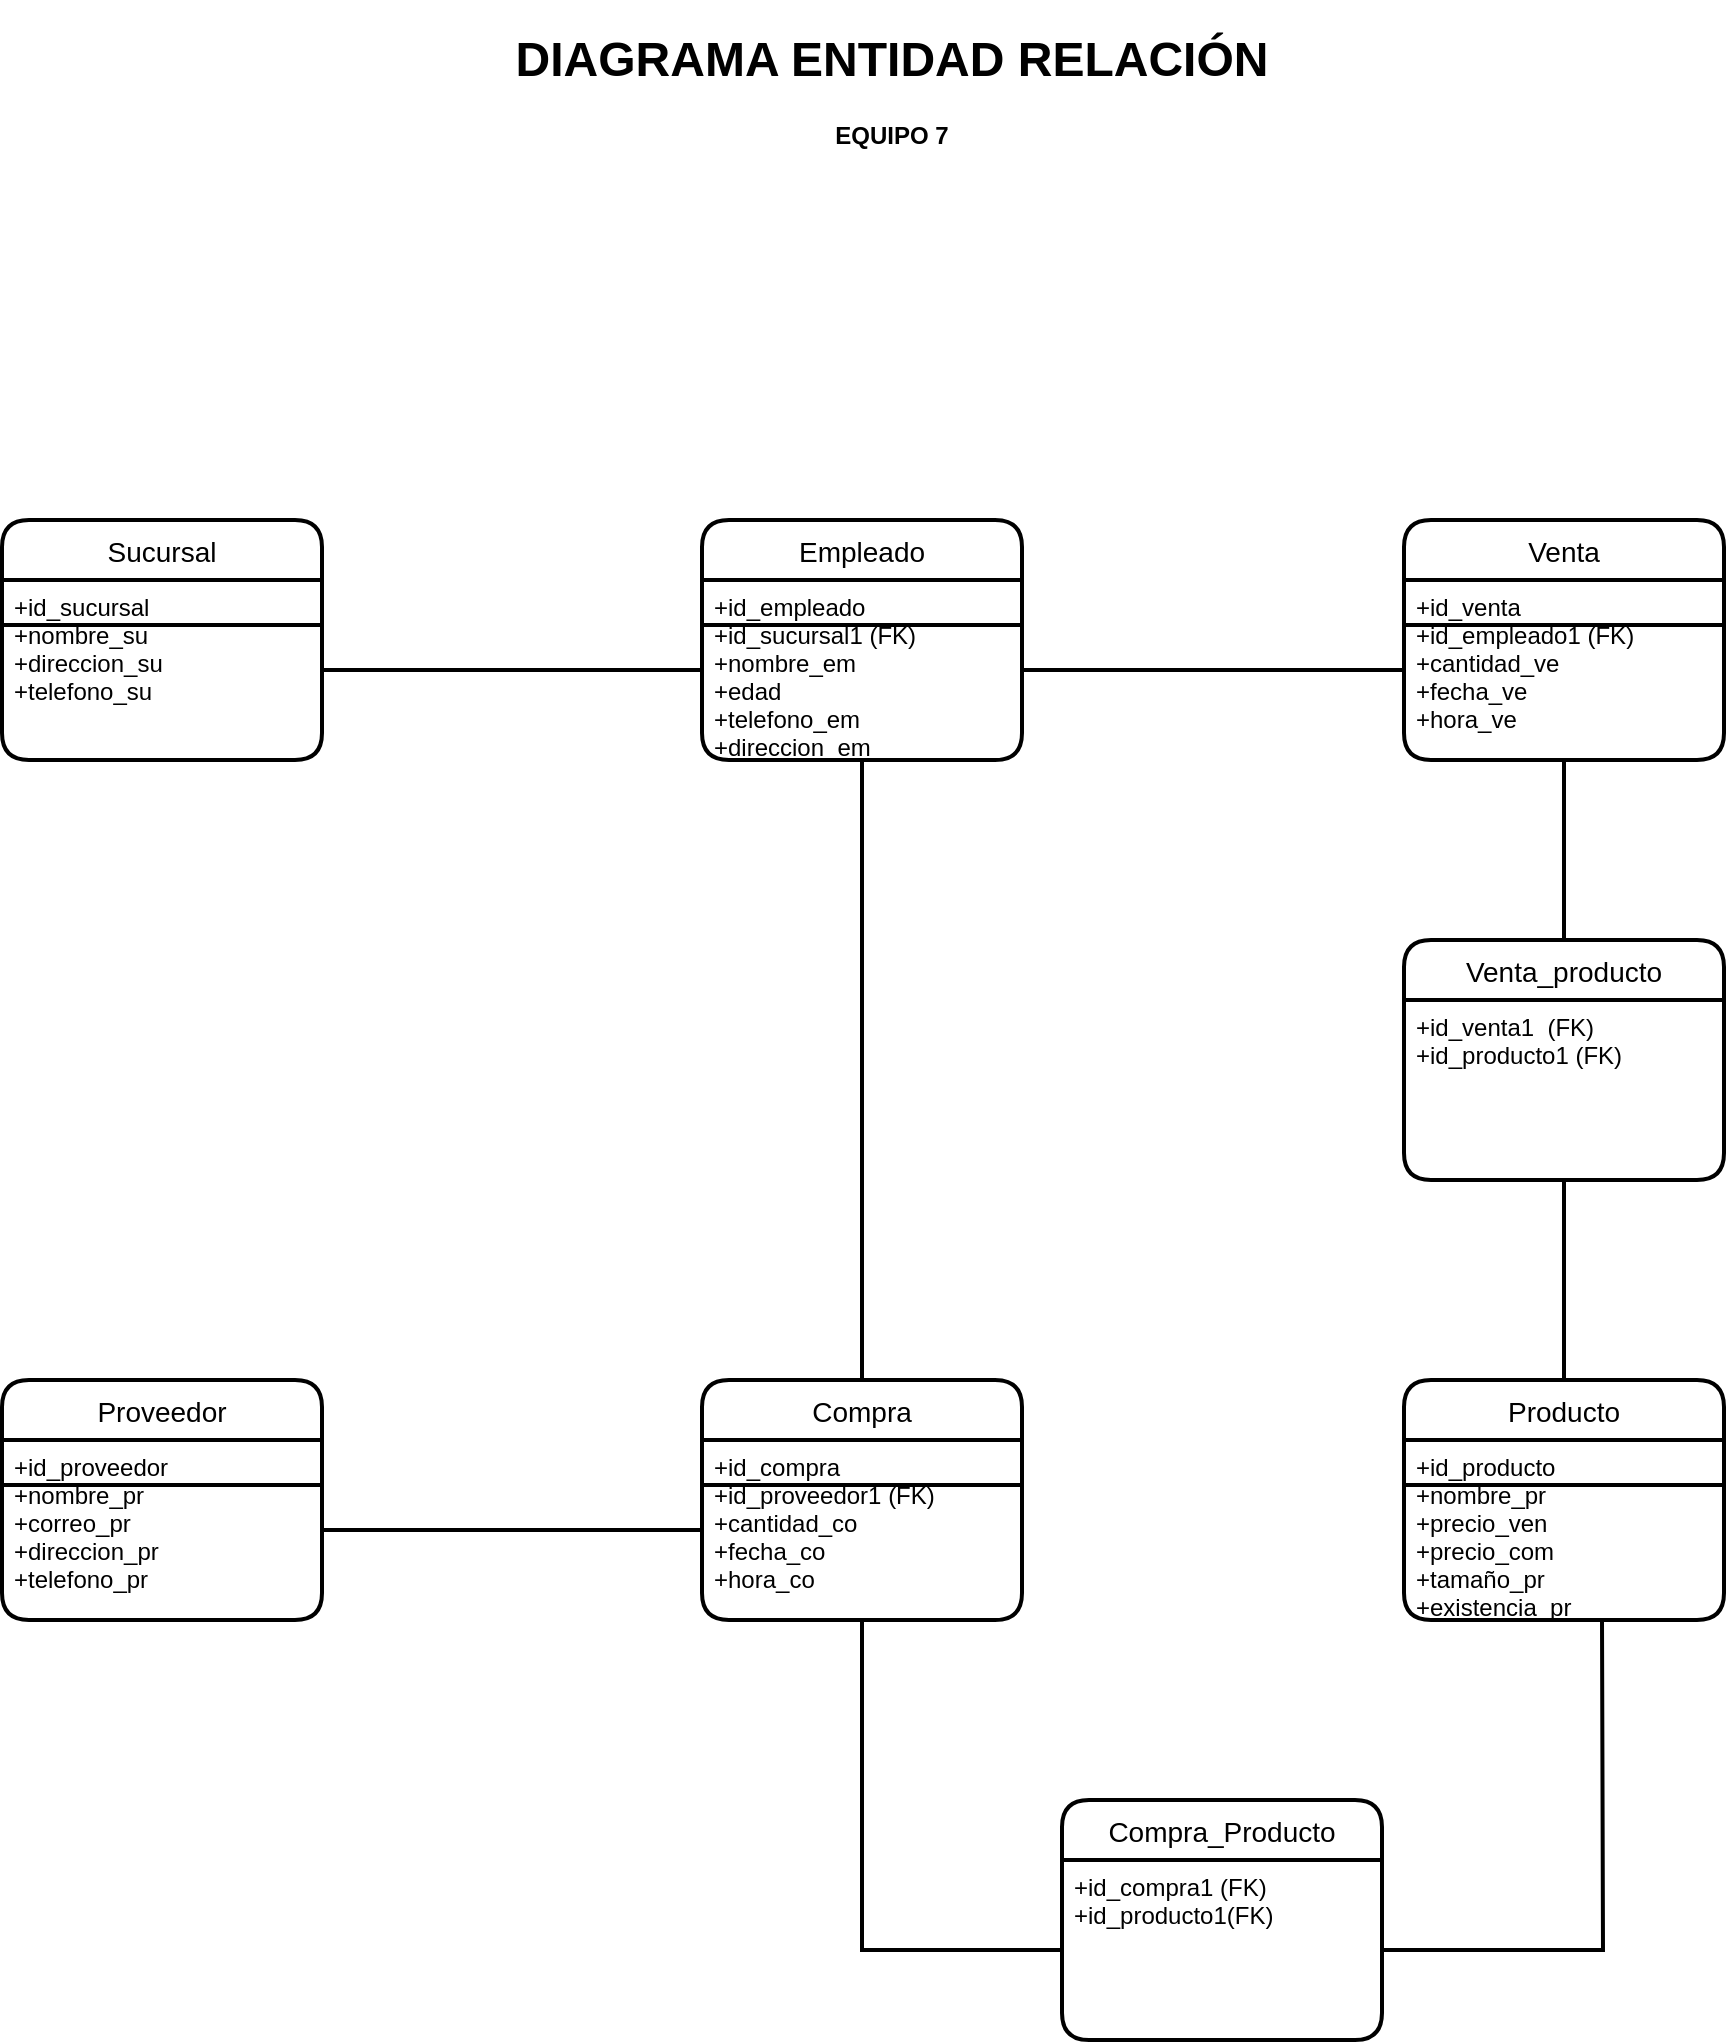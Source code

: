 <mxfile version="13.7.9" type="github">
  <diagram id="lURr1SUzgLX1jMfKgT8y" name="Page-1">
    <mxGraphModel dx="868" dy="521" grid="1" gridSize="10" guides="1" tooltips="1" connect="1" arrows="1" fold="1" page="1" pageScale="1" pageWidth="1654" pageHeight="1169" math="0" shadow="0">
      <root>
        <mxCell id="0" />
        <mxCell id="1" parent="0" />
        <mxCell id="yS4Auysj0yb1mgpmarGh-11" value="Empleado" style="swimlane;childLayout=stackLayout;horizontal=1;startSize=30;horizontalStack=0;rounded=1;fontSize=14;fontStyle=0;strokeWidth=2;resizeParent=0;resizeLast=1;shadow=0;dashed=0;align=center;" parent="1" vertex="1">
          <mxGeometry x="750" y="340" width="160" height="120" as="geometry" />
        </mxCell>
        <mxCell id="yS4Auysj0yb1mgpmarGh-12" value="+id_empleado&#xa;+id_sucursal1 (FK)&#xa;+nombre_em&#xa;+edad&#xa;+telefono_em&#xa;+direccion_em" style="align=left;strokeColor=none;fillColor=none;spacingLeft=4;fontSize=12;verticalAlign=top;resizable=0;rotatable=0;part=1;" parent="yS4Auysj0yb1mgpmarGh-11" vertex="1">
          <mxGeometry y="30" width="160" height="90" as="geometry" />
        </mxCell>
        <mxCell id="yS4Auysj0yb1mgpmarGh-38" value="" style="endArrow=none;html=1;strokeWidth=2;exitX=0;exitY=0.25;exitDx=0;exitDy=0;entryX=1;entryY=0.25;entryDx=0;entryDy=0;" parent="yS4Auysj0yb1mgpmarGh-11" source="yS4Auysj0yb1mgpmarGh-12" target="yS4Auysj0yb1mgpmarGh-12" edge="1">
          <mxGeometry width="50" height="50" relative="1" as="geometry">
            <mxPoint x="210" y="40" as="sourcePoint" />
            <mxPoint x="260" y="-10" as="targetPoint" />
          </mxGeometry>
        </mxCell>
        <mxCell id="yS4Auysj0yb1mgpmarGh-40" value="&lt;h1&gt;DIAGRAMA ENTIDAD RELACIÓN&lt;/h1&gt;&lt;div&gt;&lt;b&gt;EQUIPO 7&lt;/b&gt;&lt;/div&gt;&lt;div&gt;&lt;b&gt;&lt;br&gt;&lt;/b&gt;&lt;/div&gt;" style="text;html=1;strokeColor=none;fillColor=none;spacing=5;spacingTop=-20;whiteSpace=wrap;overflow=hidden;rounded=0;align=center;" parent="1" vertex="1">
          <mxGeometry x="620" y="90" width="450" height="120" as="geometry" />
        </mxCell>
        <mxCell id="yS4Auysj0yb1mgpmarGh-1" value="Sucursal" style="swimlane;childLayout=stackLayout;horizontal=1;startSize=30;horizontalStack=0;rounded=1;fontSize=14;fontStyle=0;strokeWidth=2;resizeParent=0;resizeLast=1;shadow=0;dashed=0;align=center;" parent="1" vertex="1">
          <mxGeometry x="400" y="340" width="160" height="120" as="geometry" />
        </mxCell>
        <mxCell id="yS4Auysj0yb1mgpmarGh-2" value="+id_sucursal&#xa;+nombre_su&#xa;+direccion_su&#xa;+telefono_su" style="align=left;strokeColor=none;fillColor=none;spacingLeft=4;fontSize=12;verticalAlign=top;resizable=0;rotatable=0;part=1;" parent="yS4Auysj0yb1mgpmarGh-1" vertex="1">
          <mxGeometry y="30" width="160" height="90" as="geometry" />
        </mxCell>
        <mxCell id="yS4Auysj0yb1mgpmarGh-33" value="" style="endArrow=none;html=1;strokeWidth=2;exitX=0;exitY=0.25;exitDx=0;exitDy=0;entryX=1;entryY=0.25;entryDx=0;entryDy=0;" parent="yS4Auysj0yb1mgpmarGh-1" source="yS4Auysj0yb1mgpmarGh-2" target="yS4Auysj0yb1mgpmarGh-2" edge="1">
          <mxGeometry width="50" height="50" relative="1" as="geometry">
            <mxPoint x="170" y="220" as="sourcePoint" />
            <mxPoint x="310" y="220" as="targetPoint" />
          </mxGeometry>
        </mxCell>
        <mxCell id="yS4Auysj0yb1mgpmarGh-15" value="Venta" style="swimlane;childLayout=stackLayout;horizontal=1;startSize=30;horizontalStack=0;rounded=1;fontSize=14;fontStyle=0;strokeWidth=2;resizeParent=0;resizeLast=1;shadow=0;dashed=0;align=center;" parent="1" vertex="1">
          <mxGeometry x="1101" y="340" width="160" height="120" as="geometry" />
        </mxCell>
        <mxCell id="yS4Auysj0yb1mgpmarGh-39" value="" style="endArrow=none;html=1;strokeWidth=2;exitX=0;exitY=0.25;exitDx=0;exitDy=0;entryX=1;entryY=0.25;entryDx=0;entryDy=0;" parent="yS4Auysj0yb1mgpmarGh-15" source="yS4Auysj0yb1mgpmarGh-16" target="yS4Auysj0yb1mgpmarGh-16" edge="1">
          <mxGeometry width="50" height="50" relative="1" as="geometry">
            <mxPoint x="230" y="90" as="sourcePoint" />
            <mxPoint x="280" y="40" as="targetPoint" />
          </mxGeometry>
        </mxCell>
        <mxCell id="yS4Auysj0yb1mgpmarGh-16" value="+id_venta&#xa;+id_empleado1 (FK)&#xa;+cantidad_ve&#xa;+fecha_ve&#xa;+hora_ve" style="align=left;strokeColor=none;fillColor=none;spacingLeft=4;fontSize=12;verticalAlign=top;resizable=0;rotatable=0;part=1;" parent="yS4Auysj0yb1mgpmarGh-15" vertex="1">
          <mxGeometry y="30" width="160" height="90" as="geometry" />
        </mxCell>
        <mxCell id="yS4Auysj0yb1mgpmarGh-13" value="Compra" style="swimlane;childLayout=stackLayout;horizontal=1;startSize=30;horizontalStack=0;rounded=1;fontSize=14;fontStyle=0;strokeWidth=2;resizeParent=0;resizeLast=1;shadow=0;dashed=0;align=center;" parent="1" vertex="1">
          <mxGeometry x="750" y="770" width="160" height="120" as="geometry" />
        </mxCell>
        <mxCell id="yS4Auysj0yb1mgpmarGh-14" value="+id_compra&#xa;+id_proveedor1 (FK)&#xa;+cantidad_co&#xa;+fecha_co&#xa;+hora_co" style="align=left;strokeColor=none;fillColor=none;spacingLeft=4;fontSize=12;verticalAlign=top;resizable=0;rotatable=0;part=1;" parent="yS4Auysj0yb1mgpmarGh-13" vertex="1">
          <mxGeometry y="30" width="160" height="90" as="geometry" />
        </mxCell>
        <mxCell id="yS4Auysj0yb1mgpmarGh-36" style="edgeStyle=none;rounded=1;orthogonalLoop=1;jettySize=auto;html=1;entryX=0;entryY=0.5;entryDx=0;entryDy=0;strokeWidth=2;" parent="yS4Auysj0yb1mgpmarGh-13" source="yS4Auysj0yb1mgpmarGh-14" target="yS4Auysj0yb1mgpmarGh-14" edge="1">
          <mxGeometry relative="1" as="geometry" />
        </mxCell>
        <mxCell id="yS4Auysj0yb1mgpmarGh-35" value="" style="endArrow=none;html=1;strokeWidth=2;exitX=0;exitY=0.25;exitDx=0;exitDy=0;entryX=1;entryY=0.25;entryDx=0;entryDy=0;" parent="yS4Auysj0yb1mgpmarGh-13" source="yS4Auysj0yb1mgpmarGh-14" target="yS4Auysj0yb1mgpmarGh-14" edge="1">
          <mxGeometry width="50" height="50" relative="1" as="geometry">
            <mxPoint x="200" y="-10" as="sourcePoint" />
            <mxPoint x="250" y="-60" as="targetPoint" />
          </mxGeometry>
        </mxCell>
        <mxCell id="_uHusO7HqeZdsBcVtX60-3" value="Venta_producto" style="swimlane;childLayout=stackLayout;horizontal=1;startSize=30;horizontalStack=0;rounded=1;fontSize=14;fontStyle=0;strokeWidth=2;resizeParent=0;resizeLast=1;shadow=0;dashed=0;align=center;" parent="1" vertex="1">
          <mxGeometry x="1101" y="550" width="160" height="120" as="geometry" />
        </mxCell>
        <mxCell id="_uHusO7HqeZdsBcVtX60-4" value="+id_venta1  (FK)&#xa;+id_producto1 (FK)" style="align=left;strokeColor=none;fillColor=none;spacingLeft=4;fontSize=12;verticalAlign=top;resizable=0;rotatable=0;part=1;" parent="_uHusO7HqeZdsBcVtX60-3" vertex="1">
          <mxGeometry y="30" width="160" height="90" as="geometry" />
        </mxCell>
        <mxCell id="yS4Auysj0yb1mgpmarGh-18" value="Producto" style="swimlane;childLayout=stackLayout;horizontal=1;startSize=30;horizontalStack=0;rounded=1;fontSize=14;fontStyle=0;strokeWidth=2;resizeParent=0;resizeLast=1;shadow=0;dashed=0;align=center;" parent="1" vertex="1">
          <mxGeometry x="1101" y="770" width="160" height="120" as="geometry" />
        </mxCell>
        <mxCell id="yS4Auysj0yb1mgpmarGh-19" value="+id_producto&#xa;+nombre_pr&#xa;+precio_ven&#xa;+precio_com&#xa;+tamaño_pr&#xa;+existencia_pr" style="align=left;strokeColor=none;fillColor=none;spacingLeft=4;fontSize=12;verticalAlign=top;resizable=0;rotatable=0;part=1;" parent="yS4Auysj0yb1mgpmarGh-18" vertex="1">
          <mxGeometry y="30" width="160" height="90" as="geometry" />
        </mxCell>
        <mxCell id="yS4Auysj0yb1mgpmarGh-34" value="" style="endArrow=none;html=1;strokeWidth=2;exitX=0;exitY=0.25;exitDx=0;exitDy=0;entryX=1;entryY=0.25;entryDx=0;entryDy=0;" parent="yS4Auysj0yb1mgpmarGh-18" source="yS4Auysj0yb1mgpmarGh-19" target="yS4Auysj0yb1mgpmarGh-19" edge="1">
          <mxGeometry width="50" height="50" relative="1" as="geometry">
            <mxPoint x="-190" y="62.5" as="sourcePoint" />
            <mxPoint x="-30" y="62.5" as="targetPoint" />
          </mxGeometry>
        </mxCell>
        <mxCell id="Gwi3XxGi01VuNW4erpNH-7" value="" style="endArrow=none;html=1;rounded=0;strokeWidth=2;exitX=1;exitY=0.5;exitDx=0;exitDy=0;edgeStyle=orthogonalEdgeStyle;" parent="yS4Auysj0yb1mgpmarGh-18" source="_uHusO7HqeZdsBcVtX60-7" edge="1">
          <mxGeometry relative="1" as="geometry">
            <mxPoint x="-1" y="290" as="sourcePoint" />
            <mxPoint x="99" y="120" as="targetPoint" />
          </mxGeometry>
        </mxCell>
        <mxCell id="_uHusO7HqeZdsBcVtX60-6" value="Compra_Producto" style="swimlane;childLayout=stackLayout;horizontal=1;startSize=30;horizontalStack=0;rounded=1;fontSize=14;fontStyle=0;strokeWidth=2;resizeParent=0;resizeLast=1;shadow=0;dashed=0;align=center;" parent="1" vertex="1">
          <mxGeometry x="930" y="980" width="160" height="120" as="geometry" />
        </mxCell>
        <mxCell id="_uHusO7HqeZdsBcVtX60-7" value="+id_compra1 (FK)&#xa;+id_producto1(FK)" style="align=left;strokeColor=none;fillColor=none;spacingLeft=4;fontSize=12;verticalAlign=top;resizable=0;rotatable=0;part=1;" parent="_uHusO7HqeZdsBcVtX60-6" vertex="1">
          <mxGeometry y="30" width="160" height="90" as="geometry" />
        </mxCell>
        <mxCell id="yS4Auysj0yb1mgpmarGh-9" value="Proveedor" style="swimlane;childLayout=stackLayout;horizontal=1;startSize=30;horizontalStack=0;rounded=1;fontSize=14;fontStyle=0;strokeWidth=2;resizeParent=0;resizeLast=1;shadow=0;dashed=0;align=center;" parent="1" vertex="1">
          <mxGeometry x="400" y="770" width="160" height="120" as="geometry" />
        </mxCell>
        <mxCell id="yS4Auysj0yb1mgpmarGh-10" value="+id_proveedor&#xa;+nombre_pr&#xa;+correo_pr&#xa;+direccion_pr&#xa;+telefono_pr" style="align=left;strokeColor=none;fillColor=none;spacingLeft=4;fontSize=12;verticalAlign=top;resizable=0;rotatable=0;part=1;" parent="yS4Auysj0yb1mgpmarGh-9" vertex="1">
          <mxGeometry y="30" width="160" height="90" as="geometry" />
        </mxCell>
        <mxCell id="yS4Auysj0yb1mgpmarGh-37" value="" style="endArrow=none;html=1;strokeWidth=2;exitX=0;exitY=0.25;exitDx=0;exitDy=0;entryX=1;entryY=0.25;entryDx=0;entryDy=0;" parent="yS4Auysj0yb1mgpmarGh-9" source="yS4Auysj0yb1mgpmarGh-10" target="yS4Auysj0yb1mgpmarGh-10" edge="1">
          <mxGeometry width="50" height="50" relative="1" as="geometry">
            <mxPoint x="150" y="-20" as="sourcePoint" />
            <mxPoint x="200" y="-70" as="targetPoint" />
          </mxGeometry>
        </mxCell>
        <mxCell id="Gwi3XxGi01VuNW4erpNH-9" value="" style="endArrow=none;html=1;rounded=0;strokeWidth=2;entryX=0;entryY=0.5;entryDx=0;entryDy=0;exitX=0.5;exitY=1;exitDx=0;exitDy=0;edgeStyle=orthogonalEdgeStyle;" parent="1" source="yS4Auysj0yb1mgpmarGh-14" target="_uHusO7HqeZdsBcVtX60-7" edge="1">
          <mxGeometry relative="1" as="geometry">
            <mxPoint x="720" y="1020" as="sourcePoint" />
            <mxPoint x="880" y="1020" as="targetPoint" />
          </mxGeometry>
        </mxCell>
        <mxCell id="Gwi3XxGi01VuNW4erpNH-10" value="" style="endArrow=none;html=1;rounded=0;strokeWidth=2;exitX=0.5;exitY=0;exitDx=0;exitDy=0;entryX=0.5;entryY=1;entryDx=0;entryDy=0;" parent="1" source="yS4Auysj0yb1mgpmarGh-18" target="_uHusO7HqeZdsBcVtX60-4" edge="1">
          <mxGeometry relative="1" as="geometry">
            <mxPoint x="1190" y="720" as="sourcePoint" />
            <mxPoint x="1350" y="720" as="targetPoint" />
          </mxGeometry>
        </mxCell>
        <mxCell id="Gwi3XxGi01VuNW4erpNH-11" value="" style="endArrow=none;html=1;rounded=0;strokeWidth=2;exitX=0.5;exitY=1;exitDx=0;exitDy=0;entryX=0.5;entryY=0;entryDx=0;entryDy=0;" parent="1" source="yS4Auysj0yb1mgpmarGh-16" target="_uHusO7HqeZdsBcVtX60-3" edge="1">
          <mxGeometry relative="1" as="geometry">
            <mxPoint x="1200" y="510" as="sourcePoint" />
            <mxPoint x="1360" y="510" as="targetPoint" />
          </mxGeometry>
        </mxCell>
        <mxCell id="Gwi3XxGi01VuNW4erpNH-13" value="" style="endArrow=none;html=1;rounded=0;strokeWidth=2;exitX=1;exitY=0.5;exitDx=0;exitDy=0;entryX=0;entryY=0.5;entryDx=0;entryDy=0;" parent="1" source="yS4Auysj0yb1mgpmarGh-12" target="yS4Auysj0yb1mgpmarGh-16" edge="1">
          <mxGeometry relative="1" as="geometry">
            <mxPoint x="930" y="410" as="sourcePoint" />
            <mxPoint x="1090" y="410" as="targetPoint" />
          </mxGeometry>
        </mxCell>
        <mxCell id="Gwi3XxGi01VuNW4erpNH-14" value="" style="endArrow=none;html=1;rounded=0;strokeWidth=2;exitX=1;exitY=0.5;exitDx=0;exitDy=0;entryX=0;entryY=0.5;entryDx=0;entryDy=0;" parent="1" source="yS4Auysj0yb1mgpmarGh-2" target="yS4Auysj0yb1mgpmarGh-12" edge="1">
          <mxGeometry relative="1" as="geometry">
            <mxPoint x="580" y="490" as="sourcePoint" />
            <mxPoint x="740" y="490" as="targetPoint" />
          </mxGeometry>
        </mxCell>
        <mxCell id="Gwi3XxGi01VuNW4erpNH-16" value="" style="endArrow=none;html=1;rounded=0;strokeWidth=2;exitX=1;exitY=0.5;exitDx=0;exitDy=0;entryX=0;entryY=0.5;entryDx=0;entryDy=0;" parent="1" source="yS4Auysj0yb1mgpmarGh-10" target="yS4Auysj0yb1mgpmarGh-14" edge="1">
          <mxGeometry relative="1" as="geometry">
            <mxPoint x="580" y="750" as="sourcePoint" />
            <mxPoint x="740" y="750" as="targetPoint" />
          </mxGeometry>
        </mxCell>
        <mxCell id="Gwi3XxGi01VuNW4erpNH-17" value="" style="endArrow=none;html=1;rounded=0;strokeWidth=2;exitX=0.5;exitY=1;exitDx=0;exitDy=0;entryX=0.5;entryY=0;entryDx=0;entryDy=0;" parent="1" source="yS4Auysj0yb1mgpmarGh-12" target="yS4Auysj0yb1mgpmarGh-13" edge="1">
          <mxGeometry relative="1" as="geometry">
            <mxPoint x="760" y="600" as="sourcePoint" />
            <mxPoint x="920" y="600" as="targetPoint" />
          </mxGeometry>
        </mxCell>
      </root>
    </mxGraphModel>
  </diagram>
</mxfile>
